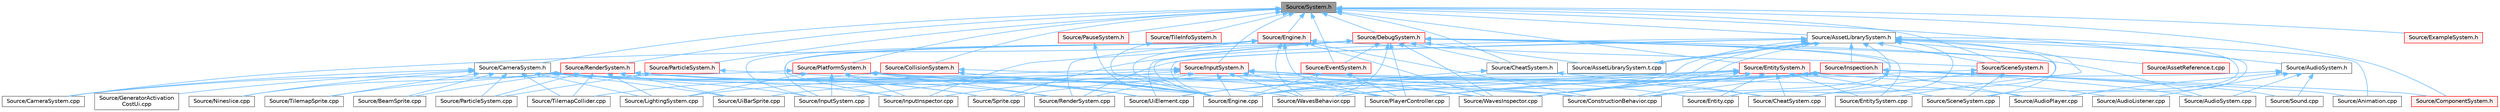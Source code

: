 digraph "Source/System.h"
{
 // LATEX_PDF_SIZE
  bgcolor="transparent";
  edge [fontname=Helvetica,fontsize=10,labelfontname=Helvetica,labelfontsize=10];
  node [fontname=Helvetica,fontsize=10,shape=box,height=0.2,width=0.4];
  Node1 [id="Node000001",label="Source/System.h",height=0.2,width=0.4,color="gray40", fillcolor="grey60", style="filled", fontcolor="black",tooltip="Base class for all Systems."];
  Node1 -> Node2 [id="edge1_Node000001_Node000002",dir="back",color="steelblue1",style="solid",tooltip=" "];
  Node2 [id="Node000002",label="Source/AssetLibrarySystem.h",height=0.2,width=0.4,color="grey40", fillcolor="white", style="filled",URL="$db/dc7/AssetLibrarySystem_8h.html",tooltip="Asset System."];
  Node2 -> Node3 [id="edge2_Node000002_Node000003",dir="back",color="steelblue1",style="solid",tooltip=" "];
  Node3 [id="Node000003",label="Source/Animation.cpp",height=0.2,width=0.4,color="grey40", fillcolor="white", style="filled",URL="$d3/da9/Animation_8cpp.html",tooltip="animation component implimentation"];
  Node2 -> Node4 [id="edge3_Node000002_Node000004",dir="back",color="steelblue1",style="solid",tooltip=" "];
  Node4 [id="Node000004",label="Source/AssetLibrarySystem.t.cpp",height=0.2,width=0.4,color="grey40", fillcolor="white", style="filled",URL="$d3/daf/AssetLibrarySystem_8t_8cpp.html",tooltip="AssetLibrarySystem."];
  Node4 -> Node2 [id="edge4_Node000004_Node000002",dir="back",color="steelblue1",style="solid",tooltip=" "];
  Node2 -> Node5 [id="edge5_Node000002_Node000005",dir="back",color="steelblue1",style="solid",tooltip=" "];
  Node5 [id="Node000005",label="Source/AssetReference.t.cpp",height=0.2,width=0.4,color="red", fillcolor="#FFF0F0", style="filled",URL="$d7/d1f/AssetReference_8t_8cpp.html",tooltip="a reference to an Asset"];
  Node2 -> Node20 [id="edge6_Node000002_Node000020",dir="back",color="steelblue1",style="solid",tooltip=" "];
  Node20 [id="Node000020",label="Source/AudioPlayer.cpp",height=0.2,width=0.4,color="grey40", fillcolor="white", style="filled",URL="$d2/d04/AudioPlayer_8cpp.html",tooltip="Component that plays audio."];
  Node2 -> Node11 [id="edge7_Node000002_Node000011",dir="back",color="steelblue1",style="solid",tooltip=" "];
  Node11 [id="Node000011",label="Source/CheatSystem.cpp",height=0.2,width=0.4,color="grey40", fillcolor="white", style="filled",URL="$da/d87/CheatSystem_8cpp.html",tooltip="CheatSystem Class definition."];
  Node2 -> Node15 [id="edge8_Node000002_Node000015",dir="back",color="steelblue1",style="solid",tooltip=" "];
  Node15 [id="Node000015",label="Source/ConstructionBehavior.cpp",height=0.2,width=0.4,color="grey40", fillcolor="white", style="filled",URL="$d7/ded/ConstructionBehavior_8cpp.html",tooltip="handles the construction of towers and modification of terrain"];
  Node2 -> Node9 [id="edge9_Node000002_Node000009",dir="back",color="steelblue1",style="solid",tooltip=" "];
  Node9 [id="Node000009",label="Source/Engine.cpp",height=0.2,width=0.4,color="grey40", fillcolor="white", style="filled",URL="$d6/d0c/Engine_8cpp.html",tooltip="Engine class."];
  Node2 -> Node75 [id="edge10_Node000002_Node000075",dir="back",color="steelblue1",style="solid",tooltip=" "];
  Node75 [id="Node000075",label="Source/Entity.cpp",height=0.2,width=0.4,color="grey40", fillcolor="white", style="filled",URL="$df/de9/Entity_8cpp.html",tooltip="Function definitions for the Entity class."];
  Node2 -> Node76 [id="edge11_Node000002_Node000076",dir="back",color="steelblue1",style="solid",tooltip=" "];
  Node76 [id="Node000076",label="Source/EntitySystem.cpp",height=0.2,width=0.4,color="grey40", fillcolor="white", style="filled",URL="$d0/d82/EntitySystem_8cpp.html",tooltip="System that manages the storing and handling of Entities."];
  Node2 -> Node77 [id="edge12_Node000002_Node000077",dir="back",color="steelblue1",style="solid",tooltip=" "];
  Node77 [id="Node000077",label="Source/Inspection.h",height=0.2,width=0.4,color="red", fillcolor="#FFF0F0", style="filled",URL="$d4/d0a/Inspection_8h.html",tooltip="Helper methods for inspecting things."];
  Node77 -> Node3 [id="edge13_Node000077_Node000003",dir="back",color="steelblue1",style="solid",tooltip=" "];
  Node77 -> Node20 [id="edge14_Node000077_Node000020",dir="back",color="steelblue1",style="solid",tooltip=" "];
  Node77 -> Node78 [id="edge15_Node000077_Node000078",dir="back",color="steelblue1",style="solid",tooltip=" "];
  Node78 [id="Node000078",label="Source/AudioSystem.cpp",height=0.2,width=0.4,color="grey40", fillcolor="white", style="filled",URL="$de/d95/AudioSystem_8cpp.html",tooltip="System that implements FMOD and allows the loading and playing of audio."];
  Node77 -> Node80 [id="edge16_Node000077_Node000080",dir="back",color="steelblue1",style="solid",tooltip=" "];
  Node80 [id="Node000080",label="Source/ComponentSystem.h",height=0.2,width=0.4,color="red", fillcolor="#FFF0F0", style="filled",URL="$dc/dbb/ComponentSystem_8h.html",tooltip="System that keeps track of a specific kind of Component."];
  Node77 -> Node15 [id="edge17_Node000077_Node000015",dir="back",color="steelblue1",style="solid",tooltip=" "];
  Node77 -> Node13 [id="edge18_Node000077_Node000013",dir="back",color="steelblue1",style="solid",tooltip=" "];
  Node13 [id="Node000013",label="Source/PlayerController.cpp",height=0.2,width=0.4,color="grey40", fillcolor="white", style="filled",URL="$d3/d7e/PlayerController_8cpp.html",tooltip="PlayerController Behaviour Class."];
  Node77 -> Node95 [id="edge19_Node000077_Node000095",dir="back",color="steelblue1",style="solid",tooltip=" "];
  Node95 [id="Node000095",label="Source/Sound.cpp",height=0.2,width=0.4,color="grey40", fillcolor="white", style="filled",URL="$d1/d8a/Sound_8cpp.html",tooltip="Wrapper class for FMOD sounds."];
  Node77 -> Node64 [id="edge20_Node000077_Node000064",dir="back",color="steelblue1",style="solid",tooltip=" "];
  Node64 [id="Node000064",label="Source/Sprite.cpp",height=0.2,width=0.4,color="grey40", fillcolor="white", style="filled",URL="$d0/dff/Sprite_8cpp.html",tooltip="Implementation of Sprite component."];
  Node77 -> Node99 [id="edge21_Node000077_Node000099",dir="back",color="steelblue1",style="solid",tooltip=" "];
  Node99 [id="Node000099",label="Source/UiBarSprite.cpp",height=0.2,width=0.4,color="grey40", fillcolor="white", style="filled",URL="$df/dda/UiBarSprite_8cpp.html",tooltip="sprite that renders a ui bar"];
  Node77 -> Node100 [id="edge22_Node000077_Node000100",dir="back",color="steelblue1",style="solid",tooltip=" "];
  Node100 [id="Node000100",label="Source/UiElement.cpp",height=0.2,width=0.4,color="grey40", fillcolor="white", style="filled",URL="$df/d62/UiElement_8cpp.html",tooltip="Ui element component."];
  Node77 -> Node18 [id="edge23_Node000077_Node000018",dir="back",color="steelblue1",style="solid",tooltip=" "];
  Node18 [id="Node000018",label="Source/WavesInspector.cpp",height=0.2,width=0.4,color="grey40", fillcolor="white", style="filled",URL="$d2/d6b/WavesInspector_8cpp.html",tooltip="Definitions for wave and spawning editing in game."];
  Node2 -> Node13 [id="edge24_Node000002_Node000013",dir="back",color="steelblue1",style="solid",tooltip=" "];
  Node2 -> Node61 [id="edge25_Node000002_Node000061",dir="back",color="steelblue1",style="solid",tooltip=" "];
  Node61 [id="Node000061",label="Source/RenderSystem.cpp",height=0.2,width=0.4,color="grey40", fillcolor="white", style="filled",URL="$db/daa/RenderSystem_8cpp.html",tooltip="System responsible for drawing sprites and basic shapes."];
  Node2 -> Node101 [id="edge26_Node000002_Node000101",dir="back",color="steelblue1",style="solid",tooltip=" "];
  Node101 [id="Node000101",label="Source/SceneSystem.cpp",height=0.2,width=0.4,color="grey40", fillcolor="white", style="filled",URL="$df/dce/SceneSystem_8cpp.html",tooltip="handles the process of resetting and changing scenes"];
  Node2 -> Node102 [id="edge27_Node000002_Node000102",dir="back",color="steelblue1",style="solid",tooltip=" "];
  Node102 [id="Node000102",label="Source/SceneSystem.h",height=0.2,width=0.4,color="red", fillcolor="#FFF0F0", style="filled",URL="$dc/db6/SceneSystem_8h.html",tooltip="handles the process of resetting and changing scenes"];
  Node102 -> Node11 [id="edge28_Node000102_Node000011",dir="back",color="steelblue1",style="solid",tooltip=" "];
  Node102 -> Node9 [id="edge29_Node000102_Node000009",dir="back",color="steelblue1",style="solid",tooltip=" "];
  Node102 -> Node101 [id="edge30_Node000102_Node000101",dir="back",color="steelblue1",style="solid",tooltip=" "];
  Node2 -> Node64 [id="edge31_Node000002_Node000064",dir="back",color="steelblue1",style="solid",tooltip=" "];
  Node2 -> Node17 [id="edge32_Node000002_Node000017",dir="back",color="steelblue1",style="solid",tooltip=" "];
  Node17 [id="Node000017",label="Source/WavesBehavior.cpp",height=0.2,width=0.4,color="grey40", fillcolor="white", style="filled",URL="$db/d72/WavesBehavior_8cpp.html",tooltip="Definitions for wave and spawning behavior."];
  Node2 -> Node18 [id="edge33_Node000002_Node000018",dir="back",color="steelblue1",style="solid",tooltip=" "];
  Node1 -> Node104 [id="edge34_Node000001_Node000104",dir="back",color="steelblue1",style="solid",tooltip=" "];
  Node104 [id="Node000104",label="Source/AudioSystem.h",height=0.2,width=0.4,color="grey40", fillcolor="white", style="filled",URL="$d1/dce/AudioSystem_8h.html",tooltip="System that implements FMOD and allows the loading and playing of audio."];
  Node104 -> Node105 [id="edge35_Node000104_Node000105",dir="back",color="steelblue1",style="solid",tooltip=" "];
  Node105 [id="Node000105",label="Source/AudioListener.cpp",height=0.2,width=0.4,color="grey40", fillcolor="white", style="filled",URL="$d4/da8/AudioListener_8cpp.html",tooltip="Component that picks up spatial audio."];
  Node104 -> Node20 [id="edge36_Node000104_Node000020",dir="back",color="steelblue1",style="solid",tooltip=" "];
  Node104 -> Node78 [id="edge37_Node000104_Node000078",dir="back",color="steelblue1",style="solid",tooltip=" "];
  Node104 -> Node9 [id="edge38_Node000104_Node000009",dir="back",color="steelblue1",style="solid",tooltip=" "];
  Node104 -> Node95 [id="edge39_Node000104_Node000095",dir="back",color="steelblue1",style="solid",tooltip=" "];
  Node1 -> Node106 [id="edge40_Node000001_Node000106",dir="back",color="steelblue1",style="solid",tooltip=" "];
  Node106 [id="Node000106",label="Source/CameraSystem.h",height=0.2,width=0.4,color="grey40", fillcolor="white", style="filled",URL="$d2/d7a/CameraSystem_8h.html",tooltip="System that handles the camera and coordinate systems / spaces."];
  Node106 -> Node48 [id="edge41_Node000106_Node000048",dir="back",color="steelblue1",style="solid",tooltip=" "];
  Node48 [id="Node000048",label="Source/BeamSprite.cpp",height=0.2,width=0.4,color="grey40", fillcolor="white", style="filled",URL="$d3/d8c/BeamSprite_8cpp.html",tooltip="Sprite that renders a beam with a scrollable texture."];
  Node106 -> Node107 [id="edge42_Node000106_Node000107",dir="back",color="steelblue1",style="solid",tooltip=" "];
  Node107 [id="Node000107",label="Source/CameraSystem.cpp",height=0.2,width=0.4,color="grey40", fillcolor="white", style="filled",URL="$d7/d51/CameraSystem_8cpp.html",tooltip="System that handles the camera and coordinate systems / spaces."];
  Node106 -> Node15 [id="edge43_Node000106_Node000015",dir="back",color="steelblue1",style="solid",tooltip=" "];
  Node106 -> Node9 [id="edge44_Node000106_Node000009",dir="back",color="steelblue1",style="solid",tooltip=" "];
  Node106 -> Node24 [id="edge45_Node000106_Node000024",dir="back",color="steelblue1",style="solid",tooltip=" "];
  Node24 [id="Node000024",label="Source/GeneratorActivation\lCostUi.cpp",height=0.2,width=0.4,color="grey40", fillcolor="white", style="filled",URL="$de/df8/GeneratorActivationCostUi_8cpp.html",tooltip="displays the costs of activating generators"];
  Node106 -> Node108 [id="edge46_Node000106_Node000108",dir="back",color="steelblue1",style="solid",tooltip=" "];
  Node108 [id="Node000108",label="Source/InputInspector.cpp",height=0.2,width=0.4,color="grey40", fillcolor="white", style="filled",URL="$d9/d70/InputInspector_8cpp.html",tooltip="Input system addition, holds Action and Debug info."];
  Node106 -> Node109 [id="edge47_Node000106_Node000109",dir="back",color="steelblue1",style="solid",tooltip=" "];
  Node109 [id="Node000109",label="Source/InputSystem.cpp",height=0.2,width=0.4,color="grey40", fillcolor="white", style="filled",URL="$da/d9c/InputSystem_8cpp.html",tooltip="Input system, m_Handles key and mouse inputs."];
  Node106 -> Node57 [id="edge48_Node000106_Node000057",dir="back",color="steelblue1",style="solid",tooltip=" "];
  Node57 [id="Node000057",label="Source/LightingSystem.cpp",height=0.2,width=0.4,color="grey40", fillcolor="white", style="filled",URL="$d3/d85/LightingSystem_8cpp.html",tooltip="Renders lights in the scene."];
  Node106 -> Node60 [id="edge49_Node000106_Node000060",dir="back",color="steelblue1",style="solid",tooltip=" "];
  Node60 [id="Node000060",label="Source/Nineslice.cpp",height=0.2,width=0.4,color="grey40", fillcolor="white", style="filled",URL="$da/dd1/Nineslice_8cpp.html",tooltip="sprite that renders a nineslice"];
  Node106 -> Node110 [id="edge50_Node000106_Node000110",dir="back",color="steelblue1",style="solid",tooltip=" "];
  Node110 [id="Node000110",label="Source/ParticleSystem.cpp",height=0.2,width=0.4,color="grey40", fillcolor="white", style="filled",URL="$dd/dcf/ParticleSystem_8cpp.html",tooltip="Updates all particles using compute shader, spawns new ones in accordance with emitters' timing."];
  Node106 -> Node64 [id="edge51_Node000106_Node000064",dir="back",color="steelblue1",style="solid",tooltip=" "];
  Node106 -> Node111 [id="edge52_Node000106_Node000111",dir="back",color="steelblue1",style="solid",tooltip=" "];
  Node111 [id="Node000111",label="Source/TilemapCollider.cpp",height=0.2,width=0.4,color="grey40", fillcolor="white", style="filled",URL="$da/dc8/TilemapCollider_8cpp.html",tooltip="tilemap collider"];
  Node106 -> Node66 [id="edge53_Node000106_Node000066",dir="back",color="steelblue1",style="solid",tooltip=" "];
  Node66 [id="Node000066",label="Source/TilemapSprite.cpp",height=0.2,width=0.4,color="grey40", fillcolor="white", style="filled",URL="$d1/d91/TilemapSprite_8cpp.html",tooltip="A version of Sprite specifically for rendering tiles."];
  Node106 -> Node99 [id="edge54_Node000106_Node000099",dir="back",color="steelblue1",style="solid",tooltip=" "];
  Node106 -> Node100 [id="edge55_Node000106_Node000100",dir="back",color="steelblue1",style="solid",tooltip=" "];
  Node1 -> Node112 [id="edge56_Node000001_Node000112",dir="back",color="steelblue1",style="solid",tooltip=" "];
  Node112 [id="Node000112",label="Source/CheatSystem.h",height=0.2,width=0.4,color="grey40", fillcolor="white", style="filled",URL="$d0/dee/CheatSystem_8h.html",tooltip="CheatSystem Class Declaration."];
  Node112 -> Node11 [id="edge57_Node000112_Node000011",dir="back",color="steelblue1",style="solid",tooltip=" "];
  Node112 -> Node9 [id="edge58_Node000112_Node000009",dir="back",color="steelblue1",style="solid",tooltip=" "];
  Node1 -> Node113 [id="edge59_Node000001_Node000113",dir="back",color="steelblue1",style="solid",tooltip=" "];
  Node113 [id="Node000113",label="Source/CollisionSystem.h",height=0.2,width=0.4,color="red", fillcolor="#FFF0F0", style="filled",URL="$d5/d1a/CollisionSystem_8h.html",tooltip="The CollisionSystem is responsible for checking for collisions between Different Colliders."];
  Node113 -> Node9 [id="edge60_Node000113_Node000009",dir="back",color="steelblue1",style="solid",tooltip=" "];
  Node113 -> Node13 [id="edge61_Node000113_Node000013",dir="back",color="steelblue1",style="solid",tooltip=" "];
  Node113 -> Node111 [id="edge62_Node000113_Node000111",dir="back",color="steelblue1",style="solid",tooltip=" "];
  Node1 -> Node80 [id="edge63_Node000001_Node000080",dir="back",color="steelblue1",style="solid",tooltip=" "];
  Node1 -> Node116 [id="edge64_Node000001_Node000116",dir="back",color="steelblue1",style="solid",tooltip=" "];
  Node116 [id="Node000116",label="Source/DebugSystem.h",height=0.2,width=0.4,color="red", fillcolor="#FFF0F0", style="filled",URL="$dc/d4f/DebugSystem_8h_source.html",tooltip=" "];
  Node116 -> Node4 [id="edge65_Node000116_Node000004",dir="back",color="steelblue1",style="solid",tooltip=" "];
  Node116 -> Node78 [id="edge66_Node000116_Node000078",dir="back",color="steelblue1",style="solid",tooltip=" "];
  Node116 -> Node107 [id="edge67_Node000116_Node000107",dir="back",color="steelblue1",style="solid",tooltip=" "];
  Node116 -> Node112 [id="edge68_Node000116_Node000112",dir="back",color="steelblue1",style="solid",tooltip=" "];
  Node116 -> Node9 [id="edge69_Node000116_Node000009",dir="back",color="steelblue1",style="solid",tooltip=" "];
  Node116 -> Node75 [id="edge70_Node000116_Node000075",dir="back",color="steelblue1",style="solid",tooltip=" "];
  Node116 -> Node76 [id="edge71_Node000116_Node000076",dir="back",color="steelblue1",style="solid",tooltip=" "];
  Node116 -> Node124 [id="edge72_Node000116_Node000124",dir="back",color="steelblue1",style="solid",tooltip=" "];
  Node124 [id="Node000124",label="Source/EventSystem.h",height=0.2,width=0.4,color="red", fillcolor="#FFF0F0", style="filled",URL="$d8/d3a/EventSystem_8h.html",tooltip="System that handles Events and EventListeners."];
  Node124 -> Node9 [id="edge73_Node000124_Node000009",dir="back",color="steelblue1",style="solid",tooltip=" "];
  Node124 -> Node13 [id="edge74_Node000124_Node000013",dir="back",color="steelblue1",style="solid",tooltip=" "];
  Node116 -> Node108 [id="edge75_Node000116_Node000108",dir="back",color="steelblue1",style="solid",tooltip=" "];
  Node116 -> Node109 [id="edge76_Node000116_Node000109",dir="back",color="steelblue1",style="solid",tooltip=" "];
  Node116 -> Node13 [id="edge77_Node000116_Node000013",dir="back",color="steelblue1",style="solid",tooltip=" "];
  Node116 -> Node101 [id="edge78_Node000116_Node000101",dir="back",color="steelblue1",style="solid",tooltip=" "];
  Node116 -> Node100 [id="edge79_Node000116_Node000100",dir="back",color="steelblue1",style="solid",tooltip=" "];
  Node116 -> Node17 [id="edge80_Node000116_Node000017",dir="back",color="steelblue1",style="solid",tooltip=" "];
  Node116 -> Node18 [id="edge81_Node000116_Node000018",dir="back",color="steelblue1",style="solid",tooltip=" "];
  Node1 -> Node142 [id="edge82_Node000001_Node000142",dir="back",color="steelblue1",style="solid",tooltip=" "];
  Node142 [id="Node000142",label="Source/Engine.h",height=0.2,width=0.4,color="red", fillcolor="#FFF0F0", style="filled",URL="$d1/dd4/Engine_8h.html",tooltip="Engine class."];
  Node142 -> Node15 [id="edge83_Node000142_Node000015",dir="back",color="steelblue1",style="solid",tooltip=" "];
  Node142 -> Node9 [id="edge84_Node000142_Node000009",dir="back",color="steelblue1",style="solid",tooltip=" "];
  Node142 -> Node108 [id="edge85_Node000142_Node000108",dir="back",color="steelblue1",style="solid",tooltip=" "];
  Node142 -> Node109 [id="edge86_Node000142_Node000109",dir="back",color="steelblue1",style="solid",tooltip=" "];
  Node142 -> Node13 [id="edge87_Node000142_Node000013",dir="back",color="steelblue1",style="solid",tooltip=" "];
  Node142 -> Node61 [id="edge88_Node000142_Node000061",dir="back",color="steelblue1",style="solid",tooltip=" "];
  Node142 -> Node102 [id="edge89_Node000142_Node000102",dir="back",color="steelblue1",style="solid",tooltip=" "];
  Node142 -> Node17 [id="edge90_Node000142_Node000017",dir="back",color="steelblue1",style="solid",tooltip=" "];
  Node142 -> Node18 [id="edge91_Node000142_Node000018",dir="back",color="steelblue1",style="solid",tooltip=" "];
  Node1 -> Node143 [id="edge92_Node000001_Node000143",dir="back",color="steelblue1",style="solid",tooltip=" "];
  Node143 [id="Node000143",label="Source/EntitySystem.h",height=0.2,width=0.4,color="red", fillcolor="#FFF0F0", style="filled",URL="$d2/d2a/EntitySystem_8h.html",tooltip="System that manages the storing and handling of Entities."];
  Node143 -> Node105 [id="edge93_Node000143_Node000105",dir="back",color="steelblue1",style="solid",tooltip=" "];
  Node143 -> Node11 [id="edge94_Node000143_Node000011",dir="back",color="steelblue1",style="solid",tooltip=" "];
  Node143 -> Node15 [id="edge95_Node000143_Node000015",dir="back",color="steelblue1",style="solid",tooltip=" "];
  Node143 -> Node9 [id="edge96_Node000143_Node000009",dir="back",color="steelblue1",style="solid",tooltip=" "];
  Node143 -> Node75 [id="edge97_Node000143_Node000075",dir="back",color="steelblue1",style="solid",tooltip=" "];
  Node143 -> Node76 [id="edge98_Node000143_Node000076",dir="back",color="steelblue1",style="solid",tooltip=" "];
  Node143 -> Node13 [id="edge99_Node000143_Node000013",dir="back",color="steelblue1",style="solid",tooltip=" "];
  Node143 -> Node101 [id="edge100_Node000143_Node000101",dir="back",color="steelblue1",style="solid",tooltip=" "];
  Node143 -> Node100 [id="edge101_Node000143_Node000100",dir="back",color="steelblue1",style="solid",tooltip=" "];
  Node143 -> Node17 [id="edge102_Node000143_Node000017",dir="back",color="steelblue1",style="solid",tooltip=" "];
  Node143 -> Node18 [id="edge103_Node000143_Node000018",dir="back",color="steelblue1",style="solid",tooltip=" "];
  Node1 -> Node124 [id="edge104_Node000001_Node000124",dir="back",color="steelblue1",style="solid",tooltip=" "];
  Node1 -> Node144 [id="edge105_Node000001_Node000144",dir="back",color="steelblue1",style="solid",tooltip=" "];
  Node144 [id="Node000144",label="Source/ExampleSystem.h",height=0.2,width=0.4,color="red", fillcolor="#FFF0F0", style="filled",URL="$df/d08/ExampleSystem_8h.html",tooltip="DESCRIPTION HERE."];
  Node1 -> Node146 [id="edge106_Node000001_Node000146",dir="back",color="steelblue1",style="solid",tooltip=" "];
  Node146 [id="Node000146",label="Source/InputSystem.h",height=0.2,width=0.4,color="red", fillcolor="#FFF0F0", style="filled",URL="$d3/df0/InputSystem_8h.html",tooltip="Input system, m_Handles key and mouse inputs."];
  Node146 -> Node11 [id="edge107_Node000146_Node000011",dir="back",color="steelblue1",style="solid",tooltip=" "];
  Node146 -> Node15 [id="edge108_Node000146_Node000015",dir="back",color="steelblue1",style="solid",tooltip=" "];
  Node146 -> Node9 [id="edge109_Node000146_Node000009",dir="back",color="steelblue1",style="solid",tooltip=" "];
  Node146 -> Node75 [id="edge110_Node000146_Node000075",dir="back",color="steelblue1",style="solid",tooltip=" "];
  Node146 -> Node108 [id="edge111_Node000146_Node000108",dir="back",color="steelblue1",style="solid",tooltip=" "];
  Node146 -> Node109 [id="edge112_Node000146_Node000109",dir="back",color="steelblue1",style="solid",tooltip=" "];
  Node146 -> Node57 [id="edge113_Node000146_Node000057",dir="back",color="steelblue1",style="solid",tooltip=" "];
  Node146 -> Node13 [id="edge114_Node000146_Node000013",dir="back",color="steelblue1",style="solid",tooltip=" "];
  Node146 -> Node61 [id="edge115_Node000146_Node000061",dir="back",color="steelblue1",style="solid",tooltip=" "];
  Node146 -> Node17 [id="edge116_Node000146_Node000017",dir="back",color="steelblue1",style="solid",tooltip=" "];
  Node146 -> Node18 [id="edge117_Node000146_Node000018",dir="back",color="steelblue1",style="solid",tooltip=" "];
  Node1 -> Node152 [id="edge118_Node000001_Node000152",dir="back",color="steelblue1",style="solid",tooltip=" "];
  Node152 [id="Node000152",label="Source/ParticleSystem.h",height=0.2,width=0.4,color="red", fillcolor="#FFF0F0", style="filled",URL="$d7/d33/ParticleSystem_8h.html",tooltip="System in charge of managing compute shader and emitters."];
  Node152 -> Node9 [id="edge119_Node000152_Node000009",dir="back",color="steelblue1",style="solid",tooltip=" "];
  Node152 -> Node110 [id="edge120_Node000152_Node000110",dir="back",color="steelblue1",style="solid",tooltip=" "];
  Node1 -> Node154 [id="edge121_Node000001_Node000154",dir="back",color="steelblue1",style="solid",tooltip=" "];
  Node154 [id="Node000154",label="Source/PauseSystem.h",height=0.2,width=0.4,color="red", fillcolor="#FFF0F0", style="filled",URL="$d3/d13/PauseSystem_8h_source.html",tooltip=" "];
  Node154 -> Node9 [id="edge122_Node000154_Node000009",dir="back",color="steelblue1",style="solid",tooltip=" "];
  Node1 -> Node126 [id="edge123_Node000001_Node000126",dir="back",color="steelblue1",style="solid",tooltip=" "];
  Node126 [id="Node000126",label="Source/PlatformSystem.h",height=0.2,width=0.4,color="red", fillcolor="#FFF0F0", style="filled",URL="$d4/da0/PlatformSystem_8h.html",tooltip="Patform System class: initializes window and graphics (GLFW and GLEW), shuts them down on exit."];
  Node126 -> Node20 [id="edge124_Node000126_Node000020",dir="back",color="steelblue1",style="solid",tooltip=" "];
  Node126 -> Node107 [id="edge125_Node000126_Node000107",dir="back",color="steelblue1",style="solid",tooltip=" "];
  Node126 -> Node9 [id="edge126_Node000126_Node000009",dir="back",color="steelblue1",style="solid",tooltip=" "];
  Node126 -> Node108 [id="edge127_Node000126_Node000108",dir="back",color="steelblue1",style="solid",tooltip=" "];
  Node126 -> Node109 [id="edge128_Node000126_Node000109",dir="back",color="steelblue1",style="solid",tooltip=" "];
  Node126 -> Node57 [id="edge129_Node000126_Node000057",dir="back",color="steelblue1",style="solid",tooltip=" "];
  Node126 -> Node61 [id="edge130_Node000126_Node000061",dir="back",color="steelblue1",style="solid",tooltip=" "];
  Node126 -> Node100 [id="edge131_Node000126_Node000100",dir="back",color="steelblue1",style="solid",tooltip=" "];
  Node1 -> Node155 [id="edge132_Node000001_Node000155",dir="back",color="steelblue1",style="solid",tooltip=" "];
  Node155 [id="Node000155",label="Source/RenderSystem.h",height=0.2,width=0.4,color="red", fillcolor="#FFF0F0", style="filled",URL="$de/d45/RenderSystem_8h.html",tooltip="System responsible for drawing sprites and basic shapes."];
  Node155 -> Node48 [id="edge133_Node000155_Node000048",dir="back",color="steelblue1",style="solid",tooltip=" "];
  Node155 -> Node9 [id="edge134_Node000155_Node000009",dir="back",color="steelblue1",style="solid",tooltip=" "];
  Node155 -> Node57 [id="edge135_Node000155_Node000057",dir="back",color="steelblue1",style="solid",tooltip=" "];
  Node155 -> Node60 [id="edge136_Node000155_Node000060",dir="back",color="steelblue1",style="solid",tooltip=" "];
  Node155 -> Node110 [id="edge137_Node000155_Node000110",dir="back",color="steelblue1",style="solid",tooltip=" "];
  Node155 -> Node61 [id="edge138_Node000155_Node000061",dir="back",color="steelblue1",style="solid",tooltip=" "];
  Node155 -> Node64 [id="edge139_Node000155_Node000064",dir="back",color="steelblue1",style="solid",tooltip=" "];
  Node155 -> Node111 [id="edge140_Node000155_Node000111",dir="back",color="steelblue1",style="solid",tooltip=" "];
  Node155 -> Node66 [id="edge141_Node000155_Node000066",dir="back",color="steelblue1",style="solid",tooltip=" "];
  Node155 -> Node99 [id="edge142_Node000155_Node000099",dir="back",color="steelblue1",style="solid",tooltip=" "];
  Node155 -> Node100 [id="edge143_Node000155_Node000100",dir="back",color="steelblue1",style="solid",tooltip=" "];
  Node155 -> Node17 [id="edge144_Node000155_Node000017",dir="back",color="steelblue1",style="solid",tooltip=" "];
  Node155 -> Node18 [id="edge145_Node000155_Node000018",dir="back",color="steelblue1",style="solid",tooltip=" "];
  Node1 -> Node102 [id="edge146_Node000001_Node000102",dir="back",color="steelblue1",style="solid",tooltip=" "];
  Node1 -> Node157 [id="edge147_Node000001_Node000157",dir="back",color="steelblue1",style="solid",tooltip=" "];
  Node157 [id="Node000157",label="Source/TileInfoSystem.h",height=0.2,width=0.4,color="red", fillcolor="#FFF0F0", style="filled",URL="$d5/d5b/TileInfoSystem_8h.html",tooltip="System to get info about given tile indices."];
  Node157 -> Node9 [id="edge148_Node000157_Node000009",dir="back",color="steelblue1",style="solid",tooltip=" "];
}
